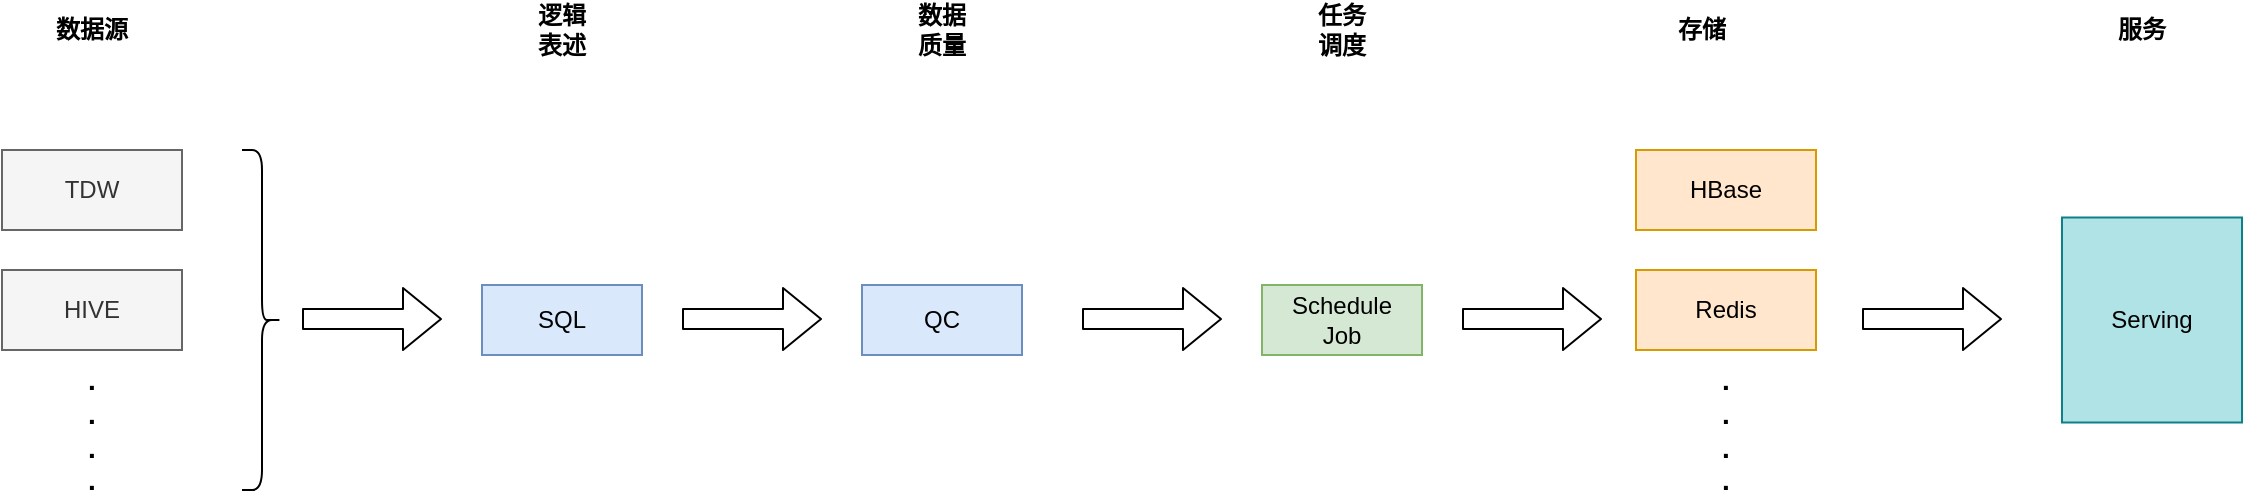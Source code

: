 <mxfile version="13.8.8" type="github">
  <diagram id="QU7qdiWsfU6a7edic78I" name="Page-1">
    <mxGraphModel dx="1258" dy="786" grid="1" gridSize="10" guides="1" tooltips="1" connect="1" arrows="1" fold="1" page="1" pageScale="1" pageWidth="827" pageHeight="1169" math="0" shadow="0">
      <root>
        <mxCell id="0" />
        <mxCell id="1" parent="0" />
        <mxCell id="dER7OQD3nxIQlYEfe-vo-1" value="TDW" style="rounded=0;whiteSpace=wrap;html=1;fillColor=#f5f5f5;strokeColor=#666666;fontColor=#333333;" vertex="1" parent="1">
          <mxGeometry x="210" y="200" width="90" height="40" as="geometry" />
        </mxCell>
        <mxCell id="dER7OQD3nxIQlYEfe-vo-2" value="HIVE" style="rounded=0;whiteSpace=wrap;html=1;fillColor=#f5f5f5;strokeColor=#666666;fontColor=#333333;" vertex="1" parent="1">
          <mxGeometry x="210" y="260" width="90" height="40" as="geometry" />
        </mxCell>
        <mxCell id="dER7OQD3nxIQlYEfe-vo-3" value="&lt;b&gt;&lt;font style=&quot;font-size: 14px&quot;&gt;.&lt;br&gt;.&lt;br&gt;.&lt;br&gt;.&lt;/font&gt;&lt;/b&gt;" style="text;html=1;strokeColor=none;fillColor=none;align=center;verticalAlign=middle;whiteSpace=wrap;rounded=0;" vertex="1" parent="1">
          <mxGeometry x="235" y="330" width="40" height="20" as="geometry" />
        </mxCell>
        <mxCell id="dER7OQD3nxIQlYEfe-vo-4" value="" style="shape=curlyBracket;whiteSpace=wrap;html=1;rounded=1;rotation=-180;" vertex="1" parent="1">
          <mxGeometry x="330" y="200" width="20" height="170" as="geometry" />
        </mxCell>
        <mxCell id="dER7OQD3nxIQlYEfe-vo-5" value="" style="shape=flexArrow;endArrow=classic;html=1;" edge="1" parent="1">
          <mxGeometry width="50" height="50" relative="1" as="geometry">
            <mxPoint x="360" y="284.5" as="sourcePoint" />
            <mxPoint x="430" y="284.5" as="targetPoint" />
          </mxGeometry>
        </mxCell>
        <mxCell id="dER7OQD3nxIQlYEfe-vo-6" value="SQL" style="rounded=0;whiteSpace=wrap;html=1;fillColor=#dae8fc;strokeColor=#6c8ebf;" vertex="1" parent="1">
          <mxGeometry x="450" y="267.5" width="80" height="35" as="geometry" />
        </mxCell>
        <mxCell id="dER7OQD3nxIQlYEfe-vo-7" value="" style="shape=flexArrow;endArrow=classic;html=1;" edge="1" parent="1">
          <mxGeometry width="50" height="50" relative="1" as="geometry">
            <mxPoint x="550" y="284.5" as="sourcePoint" />
            <mxPoint x="620" y="284.5" as="targetPoint" />
          </mxGeometry>
        </mxCell>
        <mxCell id="dER7OQD3nxIQlYEfe-vo-8" value="Schedule&lt;br&gt;Job" style="rounded=0;whiteSpace=wrap;html=1;fillColor=#d5e8d4;strokeColor=#82b366;" vertex="1" parent="1">
          <mxGeometry x="840" y="267.5" width="80" height="35" as="geometry" />
        </mxCell>
        <mxCell id="dER7OQD3nxIQlYEfe-vo-9" value="" style="shape=flexArrow;endArrow=classic;html=1;" edge="1" parent="1">
          <mxGeometry width="50" height="50" relative="1" as="geometry">
            <mxPoint x="940" y="284.5" as="sourcePoint" />
            <mxPoint x="1010" y="284.5" as="targetPoint" />
          </mxGeometry>
        </mxCell>
        <mxCell id="dER7OQD3nxIQlYEfe-vo-10" value="HBase" style="rounded=0;whiteSpace=wrap;html=1;fillColor=#ffe6cc;strokeColor=#d79b00;" vertex="1" parent="1">
          <mxGeometry x="1027" y="200" width="90" height="40" as="geometry" />
        </mxCell>
        <mxCell id="dER7OQD3nxIQlYEfe-vo-11" value="Redis" style="rounded=0;whiteSpace=wrap;html=1;fillColor=#ffe6cc;strokeColor=#d79b00;" vertex="1" parent="1">
          <mxGeometry x="1027" y="260" width="90" height="40" as="geometry" />
        </mxCell>
        <mxCell id="dER7OQD3nxIQlYEfe-vo-12" value="&lt;b&gt;&lt;font style=&quot;font-size: 14px&quot;&gt;.&lt;br&gt;.&lt;br&gt;.&lt;br&gt;.&lt;/font&gt;&lt;/b&gt;" style="text;html=1;strokeColor=none;fillColor=none;align=center;verticalAlign=middle;whiteSpace=wrap;rounded=0;" vertex="1" parent="1">
          <mxGeometry x="1052" y="330" width="40" height="20" as="geometry" />
        </mxCell>
        <mxCell id="dER7OQD3nxIQlYEfe-vo-13" value="" style="shape=flexArrow;endArrow=classic;html=1;" edge="1" parent="1">
          <mxGeometry width="50" height="50" relative="1" as="geometry">
            <mxPoint x="1140" y="284.5" as="sourcePoint" />
            <mxPoint x="1210" y="284.5" as="targetPoint" />
          </mxGeometry>
        </mxCell>
        <mxCell id="dER7OQD3nxIQlYEfe-vo-14" value="Serving" style="rounded=0;whiteSpace=wrap;html=1;fillColor=#b0e3e6;strokeColor=#0e8088;" vertex="1" parent="1">
          <mxGeometry x="1240" y="233.75" width="90" height="102.5" as="geometry" />
        </mxCell>
        <mxCell id="dER7OQD3nxIQlYEfe-vo-15" value="数据源" style="text;html=1;strokeColor=none;fillColor=none;align=center;verticalAlign=middle;whiteSpace=wrap;rounded=0;fontStyle=1" vertex="1" parent="1">
          <mxGeometry x="235" y="130" width="40" height="20" as="geometry" />
        </mxCell>
        <mxCell id="dER7OQD3nxIQlYEfe-vo-16" value="逻辑&lt;br&gt;表述" style="text;html=1;strokeColor=none;fillColor=none;align=center;verticalAlign=middle;whiteSpace=wrap;rounded=0;fontStyle=1" vertex="1" parent="1">
          <mxGeometry x="470" y="130" width="40" height="20" as="geometry" />
        </mxCell>
        <mxCell id="dER7OQD3nxIQlYEfe-vo-17" value="任务&lt;br&gt;调度" style="text;html=1;strokeColor=none;fillColor=none;align=center;verticalAlign=middle;whiteSpace=wrap;rounded=0;fontStyle=1" vertex="1" parent="1">
          <mxGeometry x="860" y="130" width="40" height="20" as="geometry" />
        </mxCell>
        <mxCell id="dER7OQD3nxIQlYEfe-vo-18" value="存储" style="text;html=1;strokeColor=none;fillColor=none;align=center;verticalAlign=middle;whiteSpace=wrap;rounded=0;fontStyle=1" vertex="1" parent="1">
          <mxGeometry x="1040" y="130" width="40" height="20" as="geometry" />
        </mxCell>
        <mxCell id="dER7OQD3nxIQlYEfe-vo-19" value="服务" style="text;html=1;strokeColor=none;fillColor=none;align=center;verticalAlign=middle;whiteSpace=wrap;rounded=0;fontStyle=1" vertex="1" parent="1">
          <mxGeometry x="1260" y="130" width="40" height="20" as="geometry" />
        </mxCell>
        <mxCell id="dER7OQD3nxIQlYEfe-vo-20" value="QC" style="rounded=0;whiteSpace=wrap;html=1;fillColor=#dae8fc;strokeColor=#6c8ebf;" vertex="1" parent="1">
          <mxGeometry x="640" y="267.5" width="80" height="35" as="geometry" />
        </mxCell>
        <mxCell id="dER7OQD3nxIQlYEfe-vo-21" value="" style="shape=flexArrow;endArrow=classic;html=1;" edge="1" parent="1">
          <mxGeometry width="50" height="50" relative="1" as="geometry">
            <mxPoint x="750" y="284.5" as="sourcePoint" />
            <mxPoint x="820" y="284.5" as="targetPoint" />
          </mxGeometry>
        </mxCell>
        <mxCell id="dER7OQD3nxIQlYEfe-vo-22" value="数据&lt;br&gt;质量" style="text;html=1;strokeColor=none;fillColor=none;align=center;verticalAlign=middle;whiteSpace=wrap;rounded=0;fontStyle=1" vertex="1" parent="1">
          <mxGeometry x="660" y="130" width="40" height="20" as="geometry" />
        </mxCell>
      </root>
    </mxGraphModel>
  </diagram>
</mxfile>
